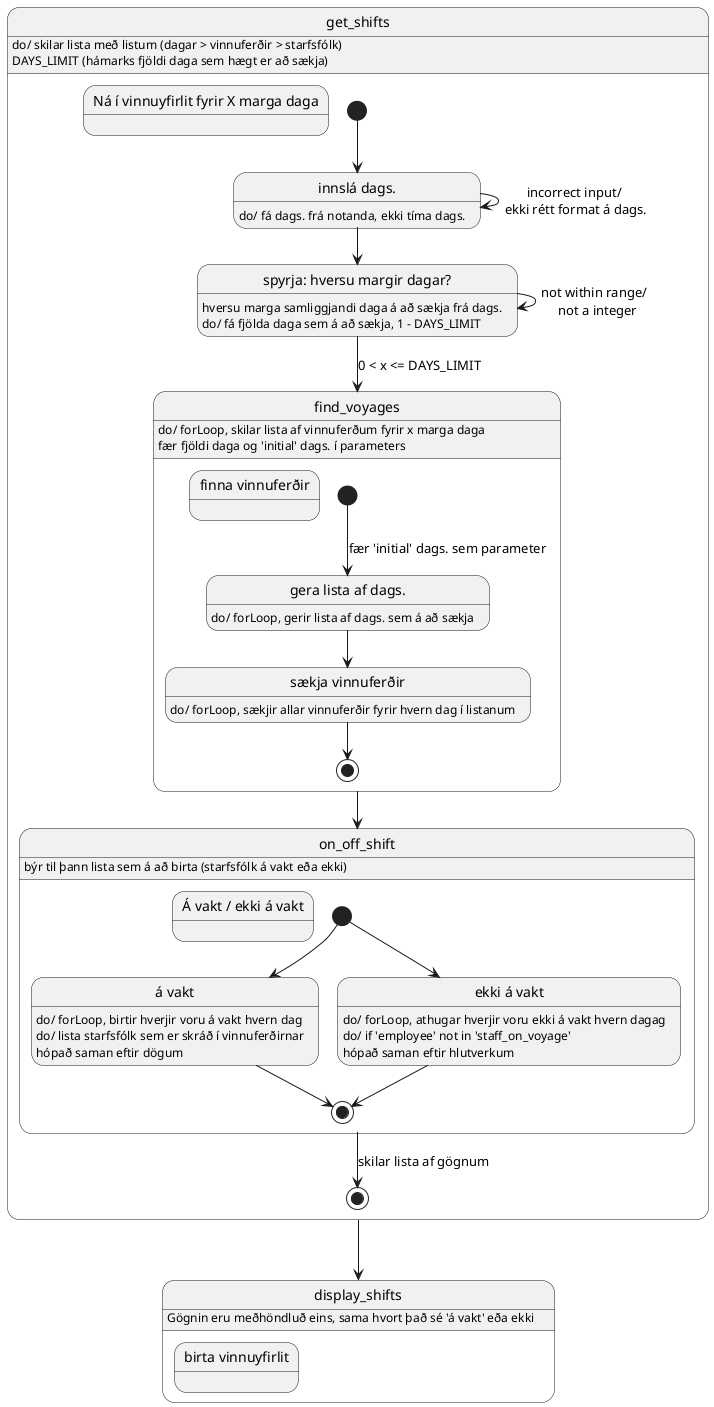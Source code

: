 @startuml 

state get_shifts {
  state get_shifts as "Ná í vinnuyfirlit fyrir X marga daga"
    get_shifts : do/ skilar lista með listum (dagar > vinnuferðir > starfsfólk)
    get_shifts : DAYS_LIMIT (hámarks fjöldi daga sem hægt er að sækja)
  
  state input_date as "innslá dags."
    input_date : do/ fá dags. frá notanda, ekki tíma dags.
  state how_many_days as "spyrja: hversu margir dagar?"
    how_many_days : hversu marga samliggjandi daga á að sækja frá dags.
    how_many_days : do/ fá fjölda daga sem á að sækja, 1 - DAYS_LIMIT
  state find_voyages {
    state find_voyages as "finna vinnuferðir"
      find_voyages : do/ forLoop, skilar lista af vinnuferðum fyrir x marga daga
      find_voyages : fær fjöldi daga og 'initial' dags. í parameters
  
    state list_dates as "gera lista af dags."
      list_dates : do/ forLoop, gerir lista af dags. sem á að sækja
    state get_voyages as "sækja vinnuferðir"
      get_voyages : do/ forLoop, sækjir allar vinnuferðir fyrir hvern dag í listanum

    [*] --> list_dates : fær 'initial' dags. sem parameter
    list_dates --> get_voyages
    get_voyages --> [*]
  }

  state on_off_shift {
    state on_off_shift as "Á vakt / ekki á vakt"
      on_off_shift : býr til þann lista sem á að birta (starfsfólk á vakt eða ekki)

    state get_on_shift as "á vakt"
      get_on_shift : do/ forLoop, birtir hverjir voru á vakt hvern dag
      get_on_shift : do/ lista starfsfólk sem er skráð í vinnuferðirnar
      get_on_shift : hópað saman eftir dögum
    state get_off_shift as "ekki á vakt"
      get_off_shift : do/ forLoop, athugar hverjir voru ekki á vakt hvern dagag
      get_off_shift : do/ if 'employee' not in 'staff_on_voyage'
      get_off_shift : hópað saman eftir hlutverkum

    [*] --> get_on_shift
    [*] --> get_off_shift
    get_on_shift --> [*]
    get_off_shift --> [*]
  }

  [*] --> input_date
  input_date --> input_date : incorrect input/ \nekki rétt format á dags.
  input_date --> how_many_days
  how_many_days --> find_voyages : 0 < x <= DAYS_LIMIT
    how_many_days --> how_many_days : not within range/ \n not a integer
  find_voyages --> on_off_shift
  on_off_shift --> [*] : skilar lista af gögnum

}

state display_shifts  {

  state display_shifts as "birta vinnuyfirlit"
    display_shifts : Gögnin eru meðhöndluð eins, sama hvort það sé 'á vakt' eða ekki

}
get_shifts -->  display_shifts
@enduml